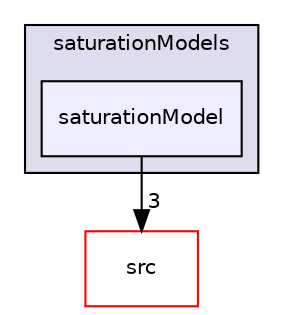 digraph "applications/solvers/multiphase/reactingEulerFoam/interfacialCompositionModels/saturationModels/saturationModel" {
  bgcolor=transparent;
  compound=true
  node [ fontsize="10", fontname="Helvetica"];
  edge [ labelfontsize="10", labelfontname="Helvetica"];
  subgraph clusterdir_a5c576cff7f15c4994ceb728ddeb1a53 {
    graph [ bgcolor="#ddddee", pencolor="black", label="saturationModels" fontname="Helvetica", fontsize="10", URL="dir_a5c576cff7f15c4994ceb728ddeb1a53.html"]
  dir_4d86c5ba7cbab0133add197ffbe254b9 [shape=box, label="saturationModel", style="filled", fillcolor="#eeeeff", pencolor="black", URL="dir_4d86c5ba7cbab0133add197ffbe254b9.html"];
  }
  dir_68267d1309a1af8e8297ef4c3efbcdba [shape=box label="src" color="red" URL="dir_68267d1309a1af8e8297ef4c3efbcdba.html"];
  dir_4d86c5ba7cbab0133add197ffbe254b9->dir_68267d1309a1af8e8297ef4c3efbcdba [headlabel="3", labeldistance=1.5 headhref="dir_000242_000738.html"];
}
